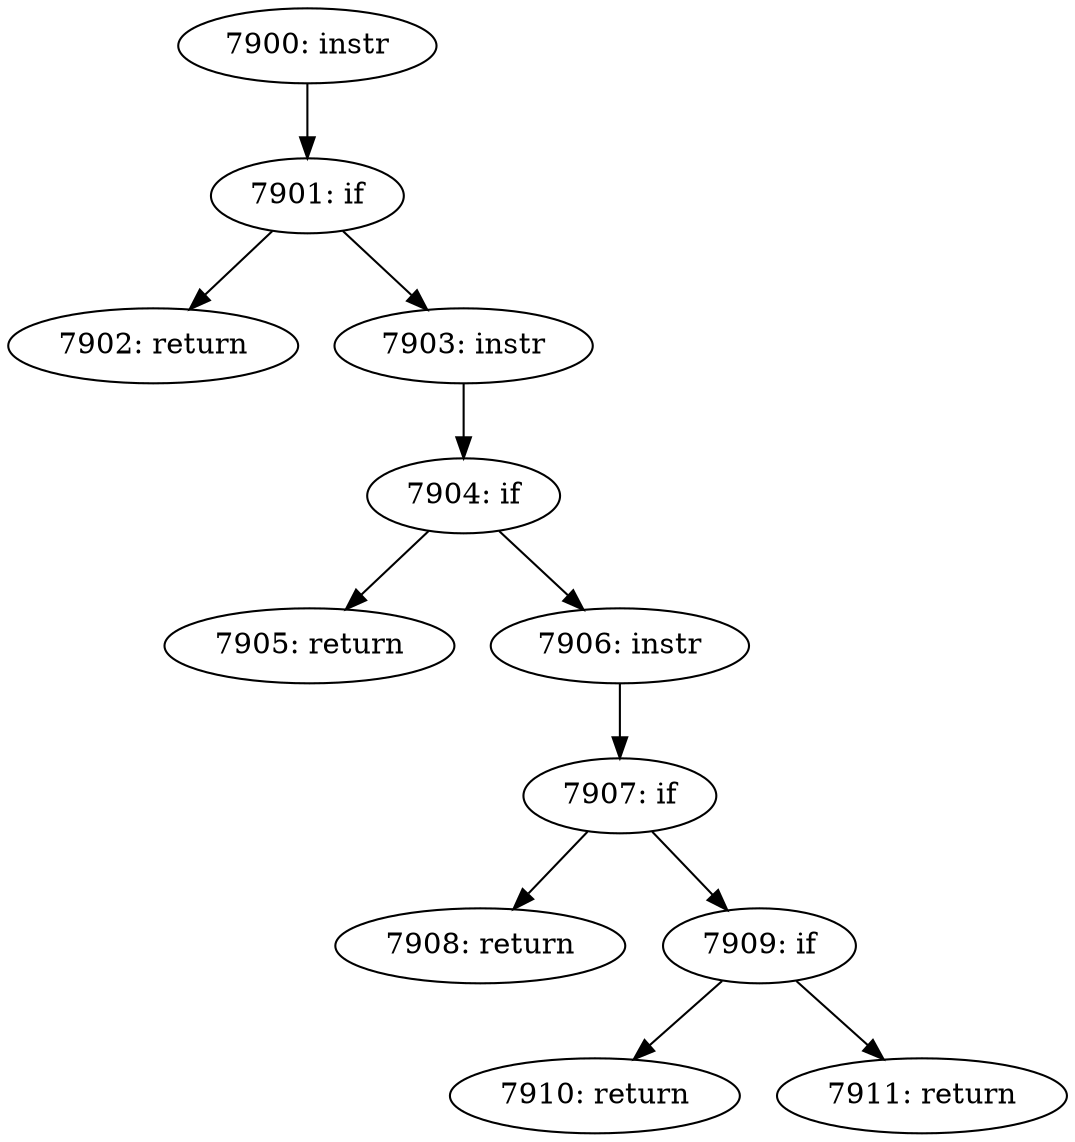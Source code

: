 digraph CFG_tcp_should_expand_sndbuf {
7900 [label="7900: instr"]
	7900 -> 7901
7901 [label="7901: if"]
	7901 -> 7902
	7901 -> 7903
7902 [label="7902: return"]
	
7903 [label="7903: instr"]
	7903 -> 7904
7904 [label="7904: if"]
	7904 -> 7905
	7904 -> 7906
7905 [label="7905: return"]
	
7906 [label="7906: instr"]
	7906 -> 7907
7907 [label="7907: if"]
	7907 -> 7908
	7907 -> 7909
7908 [label="7908: return"]
	
7909 [label="7909: if"]
	7909 -> 7910
	7909 -> 7911
7910 [label="7910: return"]
	
7911 [label="7911: return"]
	
}
